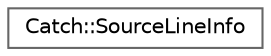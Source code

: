 digraph "Graphical Class Hierarchy"
{
 // LATEX_PDF_SIZE
  bgcolor="transparent";
  edge [fontname=Helvetica,fontsize=10,labelfontname=Helvetica,labelfontsize=10];
  node [fontname=Helvetica,fontsize=10,shape=box,height=0.2,width=0.4];
  rankdir="LR";
  Node0 [id="Node000000",label="Catch::SourceLineInfo",height=0.2,width=0.4,color="grey40", fillcolor="white", style="filled",URL="$struct_catch_1_1_source_line_info.html",tooltip=" "];
}
